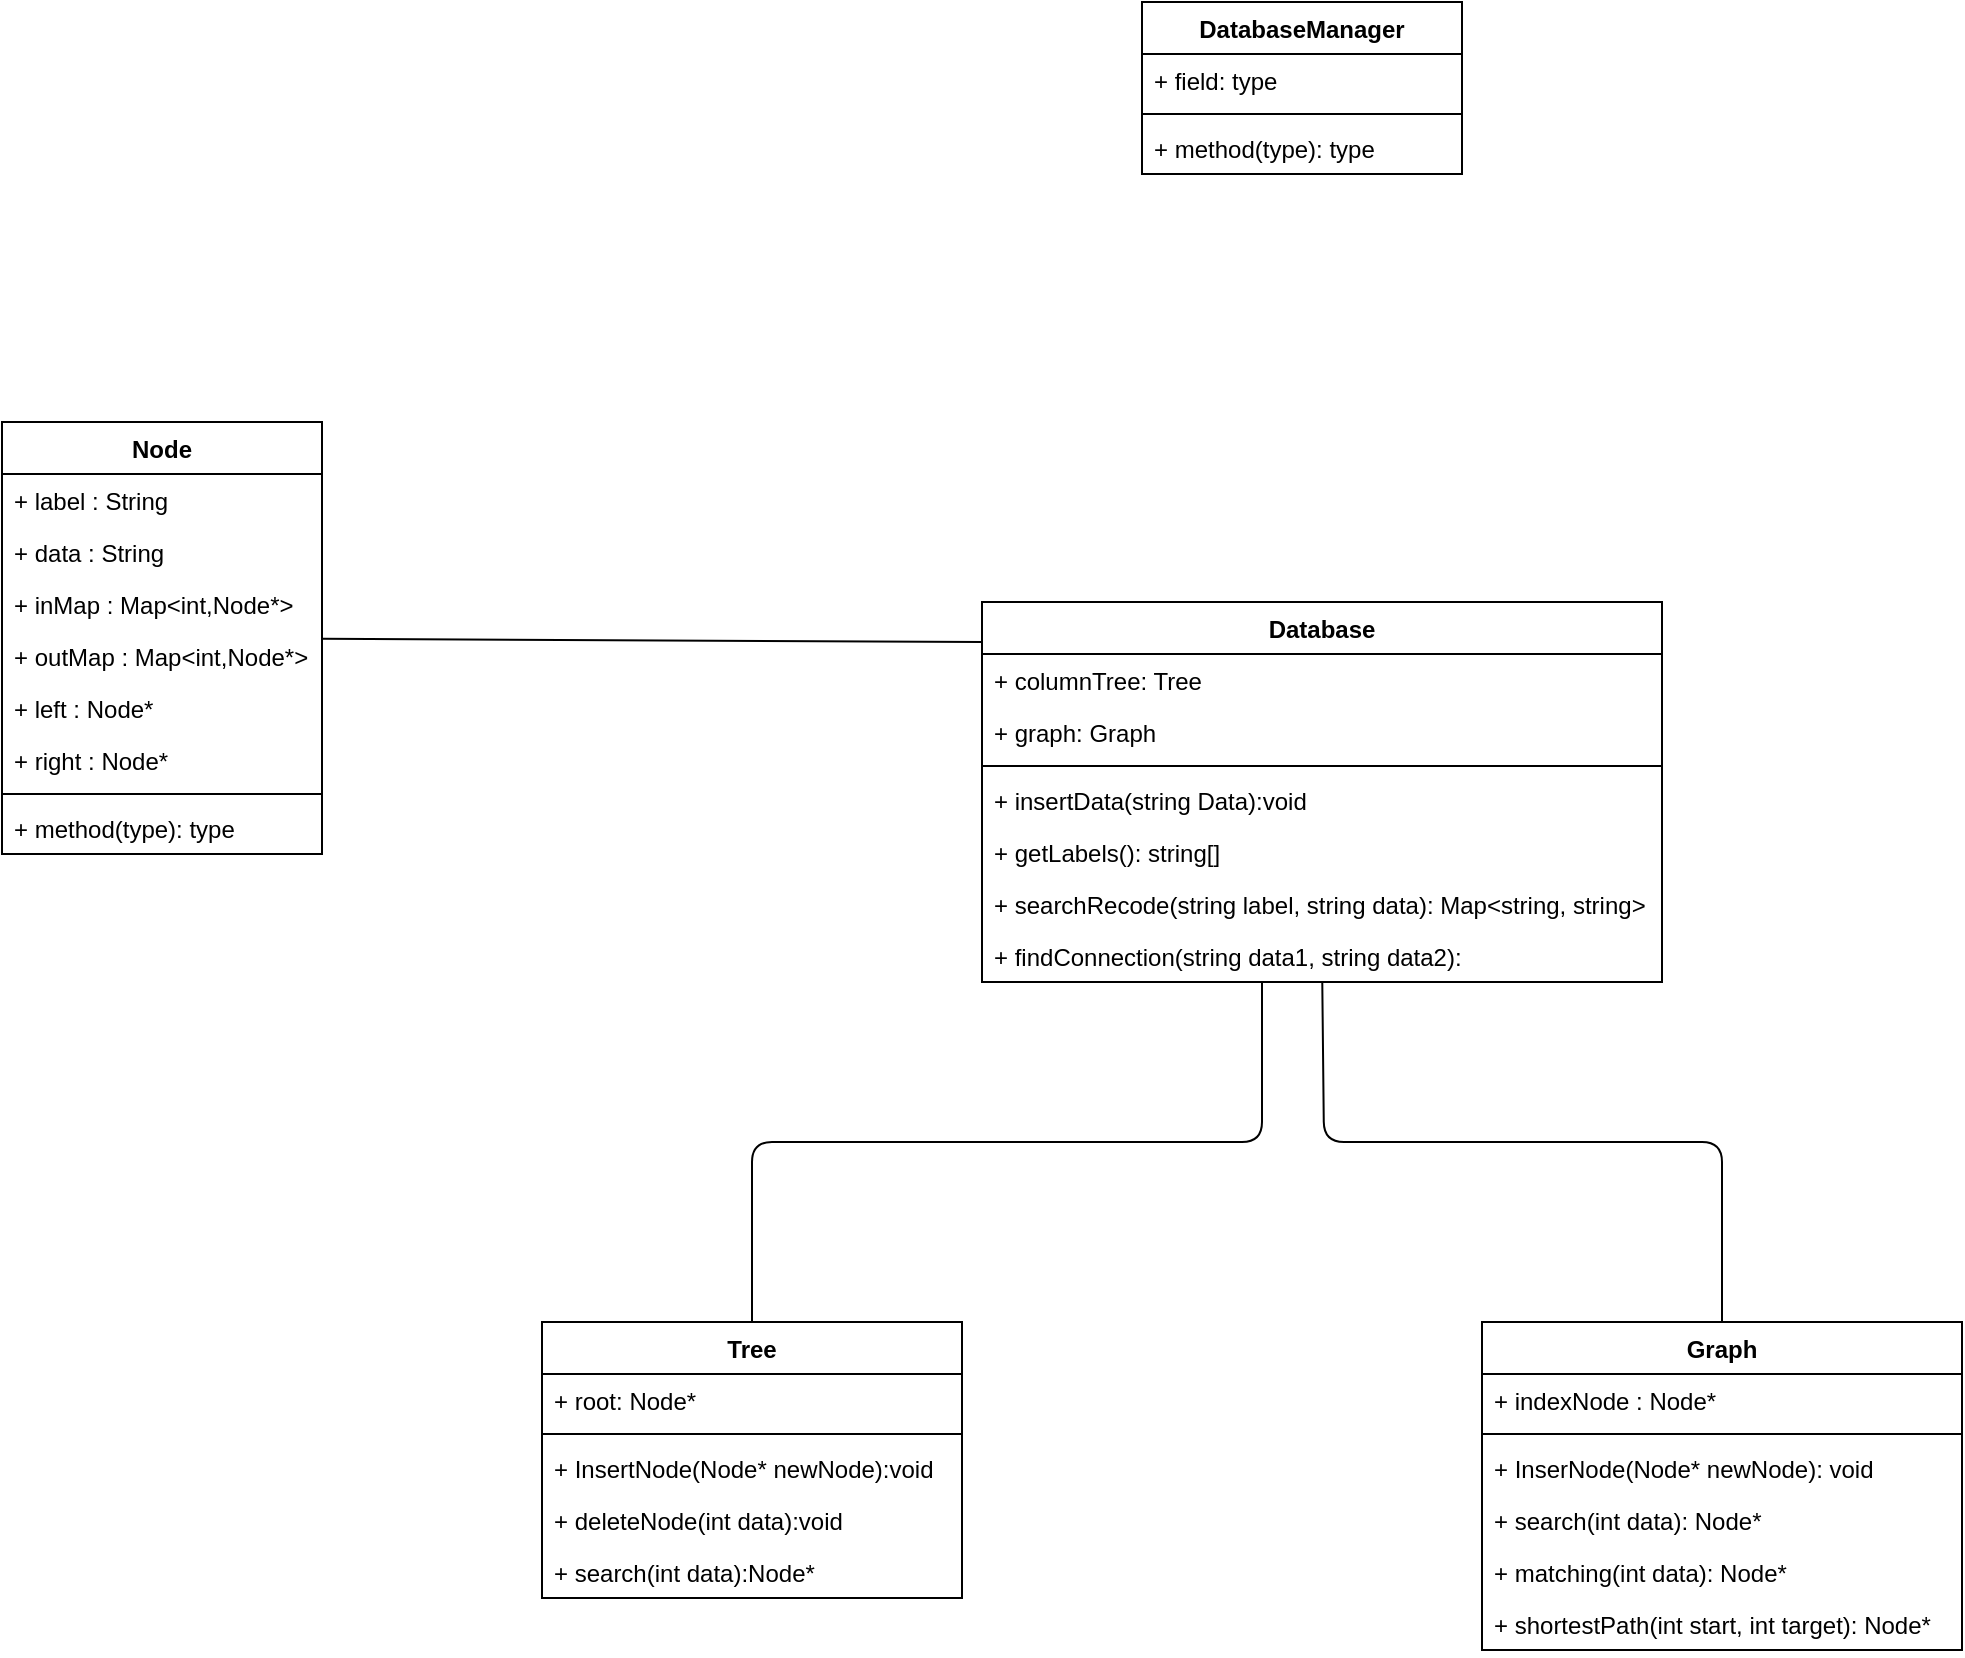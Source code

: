<mxfile version="13.9.9" type="device"><diagram id="C5RBs43oDa-KdzZeNtuy" name="Page-1"><mxGraphModel dx="2091" dy="1761" grid="1" gridSize="10" guides="1" tooltips="1" connect="1" arrows="1" fold="1" page="1" pageScale="1" pageWidth="827" pageHeight="1169" math="0" shadow="0"><root><mxCell id="WIyWlLk6GJQsqaUBKTNV-0"/><mxCell id="WIyWlLk6GJQsqaUBKTNV-1" parent="WIyWlLk6GJQsqaUBKTNV-0"/><mxCell id="JhPOSjOXJ-CTi52Ssi2G-0" value="Node" style="swimlane;fontStyle=1;align=center;verticalAlign=top;childLayout=stackLayout;horizontal=1;startSize=26;horizontalStack=0;resizeParent=1;resizeParentMax=0;resizeLast=0;collapsible=1;marginBottom=0;" vertex="1" parent="WIyWlLk6GJQsqaUBKTNV-1"><mxGeometry x="-510" y="-110" width="160" height="216" as="geometry"/></mxCell><mxCell id="JhPOSjOXJ-CTi52Ssi2G-1" value="+ label : String" style="text;strokeColor=none;fillColor=none;align=left;verticalAlign=top;spacingLeft=4;spacingRight=4;overflow=hidden;rotatable=0;points=[[0,0.5],[1,0.5]];portConstraint=eastwest;" vertex="1" parent="JhPOSjOXJ-CTi52Ssi2G-0"><mxGeometry y="26" width="160" height="26" as="geometry"/></mxCell><mxCell id="JhPOSjOXJ-CTi52Ssi2G-21" value="+ data : String" style="text;strokeColor=none;fillColor=none;align=left;verticalAlign=top;spacingLeft=4;spacingRight=4;overflow=hidden;rotatable=0;points=[[0,0.5],[1,0.5]];portConstraint=eastwest;" vertex="1" parent="JhPOSjOXJ-CTi52Ssi2G-0"><mxGeometry y="52" width="160" height="26" as="geometry"/></mxCell><mxCell id="JhPOSjOXJ-CTi52Ssi2G-22" value="+ inMap : Map&lt;int,Node*&gt;" style="text;strokeColor=none;fillColor=none;align=left;verticalAlign=top;spacingLeft=4;spacingRight=4;overflow=hidden;rotatable=0;points=[[0,0.5],[1,0.5]];portConstraint=eastwest;" vertex="1" parent="JhPOSjOXJ-CTi52Ssi2G-0"><mxGeometry y="78" width="160" height="26" as="geometry"/></mxCell><mxCell id="JhPOSjOXJ-CTi52Ssi2G-23" value="+ outMap : Map&lt;int,Node*&gt;" style="text;strokeColor=none;fillColor=none;align=left;verticalAlign=top;spacingLeft=4;spacingRight=4;overflow=hidden;rotatable=0;points=[[0,0.5],[1,0.5]];portConstraint=eastwest;" vertex="1" parent="JhPOSjOXJ-CTi52Ssi2G-0"><mxGeometry y="104" width="160" height="26" as="geometry"/></mxCell><mxCell id="JhPOSjOXJ-CTi52Ssi2G-25" value="+ left : Node*" style="text;strokeColor=none;fillColor=none;align=left;verticalAlign=top;spacingLeft=4;spacingRight=4;overflow=hidden;rotatable=0;points=[[0,0.5],[1,0.5]];portConstraint=eastwest;" vertex="1" parent="JhPOSjOXJ-CTi52Ssi2G-0"><mxGeometry y="130" width="160" height="26" as="geometry"/></mxCell><mxCell id="JhPOSjOXJ-CTi52Ssi2G-24" value="+ right : Node*" style="text;strokeColor=none;fillColor=none;align=left;verticalAlign=top;spacingLeft=4;spacingRight=4;overflow=hidden;rotatable=0;points=[[0,0.5],[1,0.5]];portConstraint=eastwest;" vertex="1" parent="JhPOSjOXJ-CTi52Ssi2G-0"><mxGeometry y="156" width="160" height="26" as="geometry"/></mxCell><mxCell id="JhPOSjOXJ-CTi52Ssi2G-2" value="" style="line;strokeWidth=1;fillColor=none;align=left;verticalAlign=middle;spacingTop=-1;spacingLeft=3;spacingRight=3;rotatable=0;labelPosition=right;points=[];portConstraint=eastwest;" vertex="1" parent="JhPOSjOXJ-CTi52Ssi2G-0"><mxGeometry y="182" width="160" height="8" as="geometry"/></mxCell><mxCell id="JhPOSjOXJ-CTi52Ssi2G-3" value="+ method(type): type" style="text;strokeColor=none;fillColor=none;align=left;verticalAlign=top;spacingLeft=4;spacingRight=4;overflow=hidden;rotatable=0;points=[[0,0.5],[1,0.5]];portConstraint=eastwest;" vertex="1" parent="JhPOSjOXJ-CTi52Ssi2G-0"><mxGeometry y="190" width="160" height="26" as="geometry"/></mxCell><mxCell id="JhPOSjOXJ-CTi52Ssi2G-4" value="Graph&#10;" style="swimlane;fontStyle=1;align=center;verticalAlign=top;childLayout=stackLayout;horizontal=1;startSize=26;horizontalStack=0;resizeParent=1;resizeParentMax=0;resizeLast=0;collapsible=1;marginBottom=0;" vertex="1" parent="WIyWlLk6GJQsqaUBKTNV-1"><mxGeometry x="230" y="340" width="240" height="164" as="geometry"/></mxCell><mxCell id="JhPOSjOXJ-CTi52Ssi2G-5" value="+ indexNode : Node*" style="text;strokeColor=none;fillColor=none;align=left;verticalAlign=top;spacingLeft=4;spacingRight=4;overflow=hidden;rotatable=0;points=[[0,0.5],[1,0.5]];portConstraint=eastwest;" vertex="1" parent="JhPOSjOXJ-CTi52Ssi2G-4"><mxGeometry y="26" width="240" height="26" as="geometry"/></mxCell><mxCell id="JhPOSjOXJ-CTi52Ssi2G-6" value="" style="line;strokeWidth=1;fillColor=none;align=left;verticalAlign=middle;spacingTop=-1;spacingLeft=3;spacingRight=3;rotatable=0;labelPosition=right;points=[];portConstraint=eastwest;" vertex="1" parent="JhPOSjOXJ-CTi52Ssi2G-4"><mxGeometry y="52" width="240" height="8" as="geometry"/></mxCell><mxCell id="JhPOSjOXJ-CTi52Ssi2G-7" value="+ InserNode(Node* newNode): void" style="text;strokeColor=none;fillColor=none;align=left;verticalAlign=top;spacingLeft=4;spacingRight=4;overflow=hidden;rotatable=0;points=[[0,0.5],[1,0.5]];portConstraint=eastwest;" vertex="1" parent="JhPOSjOXJ-CTi52Ssi2G-4"><mxGeometry y="60" width="240" height="26" as="geometry"/></mxCell><mxCell id="JhPOSjOXJ-CTi52Ssi2G-26" value="+ search(int data): Node*" style="text;strokeColor=none;fillColor=none;align=left;verticalAlign=top;spacingLeft=4;spacingRight=4;overflow=hidden;rotatable=0;points=[[0,0.5],[1,0.5]];portConstraint=eastwest;" vertex="1" parent="JhPOSjOXJ-CTi52Ssi2G-4"><mxGeometry y="86" width="240" height="26" as="geometry"/></mxCell><mxCell id="JhPOSjOXJ-CTi52Ssi2G-27" value="+ matching(int data): Node*" style="text;strokeColor=none;fillColor=none;align=left;verticalAlign=top;spacingLeft=4;spacingRight=4;overflow=hidden;rotatable=0;points=[[0,0.5],[1,0.5]];portConstraint=eastwest;" vertex="1" parent="JhPOSjOXJ-CTi52Ssi2G-4"><mxGeometry y="112" width="240" height="26" as="geometry"/></mxCell><mxCell id="JhPOSjOXJ-CTi52Ssi2G-28" value="+ shortestPath(int start, int target): Node*" style="text;strokeColor=none;fillColor=none;align=left;verticalAlign=top;spacingLeft=4;spacingRight=4;overflow=hidden;rotatable=0;points=[[0,0.5],[1,0.5]];portConstraint=eastwest;" vertex="1" parent="JhPOSjOXJ-CTi52Ssi2G-4"><mxGeometry y="138" width="240" height="26" as="geometry"/></mxCell><mxCell id="JhPOSjOXJ-CTi52Ssi2G-8" value="Tree&#10;" style="swimlane;fontStyle=1;align=center;verticalAlign=top;childLayout=stackLayout;horizontal=1;startSize=26;horizontalStack=0;resizeParent=1;resizeParentMax=0;resizeLast=0;collapsible=1;marginBottom=0;" vertex="1" parent="WIyWlLk6GJQsqaUBKTNV-1"><mxGeometry x="-240" y="340" width="210" height="138" as="geometry"/></mxCell><mxCell id="JhPOSjOXJ-CTi52Ssi2G-9" value="+ root: Node*" style="text;strokeColor=none;fillColor=none;align=left;verticalAlign=top;spacingLeft=4;spacingRight=4;overflow=hidden;rotatable=0;points=[[0,0.5],[1,0.5]];portConstraint=eastwest;" vertex="1" parent="JhPOSjOXJ-CTi52Ssi2G-8"><mxGeometry y="26" width="210" height="26" as="geometry"/></mxCell><mxCell id="JhPOSjOXJ-CTi52Ssi2G-10" value="" style="line;strokeWidth=1;fillColor=none;align=left;verticalAlign=middle;spacingTop=-1;spacingLeft=3;spacingRight=3;rotatable=0;labelPosition=right;points=[];portConstraint=eastwest;" vertex="1" parent="JhPOSjOXJ-CTi52Ssi2G-8"><mxGeometry y="52" width="210" height="8" as="geometry"/></mxCell><mxCell id="JhPOSjOXJ-CTi52Ssi2G-11" value="+ InsertNode(Node* newNode):void" style="text;strokeColor=none;fillColor=none;align=left;verticalAlign=top;spacingLeft=4;spacingRight=4;overflow=hidden;rotatable=0;points=[[0,0.5],[1,0.5]];portConstraint=eastwest;" vertex="1" parent="JhPOSjOXJ-CTi52Ssi2G-8"><mxGeometry y="60" width="210" height="26" as="geometry"/></mxCell><mxCell id="JhPOSjOXJ-CTi52Ssi2G-30" value="+ deleteNode(int data):void" style="text;strokeColor=none;fillColor=none;align=left;verticalAlign=top;spacingLeft=4;spacingRight=4;overflow=hidden;rotatable=0;points=[[0,0.5],[1,0.5]];portConstraint=eastwest;" vertex="1" parent="JhPOSjOXJ-CTi52Ssi2G-8"><mxGeometry y="86" width="210" height="26" as="geometry"/></mxCell><mxCell id="JhPOSjOXJ-CTi52Ssi2G-31" value="+ search(int data):Node*" style="text;strokeColor=none;fillColor=none;align=left;verticalAlign=top;spacingLeft=4;spacingRight=4;overflow=hidden;rotatable=0;points=[[0,0.5],[1,0.5]];portConstraint=eastwest;" vertex="1" parent="JhPOSjOXJ-CTi52Ssi2G-8"><mxGeometry y="112" width="210" height="26" as="geometry"/></mxCell><mxCell id="JhPOSjOXJ-CTi52Ssi2G-12" value="Database" style="swimlane;fontStyle=1;align=center;verticalAlign=top;childLayout=stackLayout;horizontal=1;startSize=26;horizontalStack=0;resizeParent=1;resizeParentMax=0;resizeLast=0;collapsible=1;marginBottom=0;" vertex="1" parent="WIyWlLk6GJQsqaUBKTNV-1"><mxGeometry x="-20" y="-20" width="340" height="190" as="geometry"/></mxCell><mxCell id="JhPOSjOXJ-CTi52Ssi2G-13" value="+ columnTree: Tree" style="text;strokeColor=none;fillColor=none;align=left;verticalAlign=top;spacingLeft=4;spacingRight=4;overflow=hidden;rotatable=0;points=[[0,0.5],[1,0.5]];portConstraint=eastwest;" vertex="1" parent="JhPOSjOXJ-CTi52Ssi2G-12"><mxGeometry y="26" width="340" height="26" as="geometry"/></mxCell><mxCell id="JhPOSjOXJ-CTi52Ssi2G-32" value="+ graph: Graph" style="text;strokeColor=none;fillColor=none;align=left;verticalAlign=top;spacingLeft=4;spacingRight=4;overflow=hidden;rotatable=0;points=[[0,0.5],[1,0.5]];portConstraint=eastwest;" vertex="1" parent="JhPOSjOXJ-CTi52Ssi2G-12"><mxGeometry y="52" width="340" height="26" as="geometry"/></mxCell><mxCell id="JhPOSjOXJ-CTi52Ssi2G-14" value="" style="line;strokeWidth=1;fillColor=none;align=left;verticalAlign=middle;spacingTop=-1;spacingLeft=3;spacingRight=3;rotatable=0;labelPosition=right;points=[];portConstraint=eastwest;" vertex="1" parent="JhPOSjOXJ-CTi52Ssi2G-12"><mxGeometry y="78" width="340" height="8" as="geometry"/></mxCell><mxCell id="JhPOSjOXJ-CTi52Ssi2G-15" value="+ insertData(string Data):void" style="text;strokeColor=none;fillColor=none;align=left;verticalAlign=top;spacingLeft=4;spacingRight=4;overflow=hidden;rotatable=0;points=[[0,0.5],[1,0.5]];portConstraint=eastwest;" vertex="1" parent="JhPOSjOXJ-CTi52Ssi2G-12"><mxGeometry y="86" width="340" height="26" as="geometry"/></mxCell><mxCell id="JhPOSjOXJ-CTi52Ssi2G-33" value="+ getLabels(): string[]" style="text;strokeColor=none;fillColor=none;align=left;verticalAlign=top;spacingLeft=4;spacingRight=4;overflow=hidden;rotatable=0;points=[[0,0.5],[1,0.5]];portConstraint=eastwest;" vertex="1" parent="JhPOSjOXJ-CTi52Ssi2G-12"><mxGeometry y="112" width="340" height="26" as="geometry"/></mxCell><mxCell id="JhPOSjOXJ-CTi52Ssi2G-34" value="+ searchRecode(string label, string data): Map&lt;string, string&gt;&#10;" style="text;strokeColor=none;fillColor=none;align=left;verticalAlign=top;spacingLeft=4;spacingRight=4;overflow=hidden;rotatable=0;points=[[0,0.5],[1,0.5]];portConstraint=eastwest;" vertex="1" parent="JhPOSjOXJ-CTi52Ssi2G-12"><mxGeometry y="138" width="340" height="26" as="geometry"/></mxCell><mxCell id="JhPOSjOXJ-CTi52Ssi2G-35" value="+ findConnection(string data1, string data2):" style="text;strokeColor=none;fillColor=none;align=left;verticalAlign=top;spacingLeft=4;spacingRight=4;overflow=hidden;rotatable=0;points=[[0,0.5],[1,0.5]];portConstraint=eastwest;" vertex="1" parent="JhPOSjOXJ-CTi52Ssi2G-12"><mxGeometry y="164" width="340" height="26" as="geometry"/></mxCell><mxCell id="JhPOSjOXJ-CTi52Ssi2G-16" value="DatabaseManager" style="swimlane;fontStyle=1;align=center;verticalAlign=top;childLayout=stackLayout;horizontal=1;startSize=26;horizontalStack=0;resizeParent=1;resizeParentMax=0;resizeLast=0;collapsible=1;marginBottom=0;" vertex="1" parent="WIyWlLk6GJQsqaUBKTNV-1"><mxGeometry x="60" y="-320" width="160" height="86" as="geometry"/></mxCell><mxCell id="JhPOSjOXJ-CTi52Ssi2G-17" value="+ field: type" style="text;strokeColor=none;fillColor=none;align=left;verticalAlign=top;spacingLeft=4;spacingRight=4;overflow=hidden;rotatable=0;points=[[0,0.5],[1,0.5]];portConstraint=eastwest;" vertex="1" parent="JhPOSjOXJ-CTi52Ssi2G-16"><mxGeometry y="26" width="160" height="26" as="geometry"/></mxCell><mxCell id="JhPOSjOXJ-CTi52Ssi2G-18" value="" style="line;strokeWidth=1;fillColor=none;align=left;verticalAlign=middle;spacingTop=-1;spacingLeft=3;spacingRight=3;rotatable=0;labelPosition=right;points=[];portConstraint=eastwest;" vertex="1" parent="JhPOSjOXJ-CTi52Ssi2G-16"><mxGeometry y="52" width="160" height="8" as="geometry"/></mxCell><mxCell id="JhPOSjOXJ-CTi52Ssi2G-19" value="+ method(type): type" style="text;strokeColor=none;fillColor=none;align=left;verticalAlign=top;spacingLeft=4;spacingRight=4;overflow=hidden;rotatable=0;points=[[0,0.5],[1,0.5]];portConstraint=eastwest;" vertex="1" parent="JhPOSjOXJ-CTi52Ssi2G-16"><mxGeometry y="60" width="160" height="26" as="geometry"/></mxCell><mxCell id="JhPOSjOXJ-CTi52Ssi2G-36" value="" style="endArrow=none;html=1;" edge="1" parent="WIyWlLk6GJQsqaUBKTNV-1" source="JhPOSjOXJ-CTi52Ssi2G-0"><mxGeometry width="50" height="50" relative="1" as="geometry"><mxPoint x="-70" y="50" as="sourcePoint"/><mxPoint x="-20" as="targetPoint"/></mxGeometry></mxCell><mxCell id="JhPOSjOXJ-CTi52Ssi2G-37" value="" style="endArrow=none;html=1;exitX=0.5;exitY=0;exitDx=0;exitDy=0;" edge="1" parent="WIyWlLk6GJQsqaUBKTNV-1" source="JhPOSjOXJ-CTi52Ssi2G-8"><mxGeometry width="50" height="50" relative="1" as="geometry"><mxPoint x="70" y="220" as="sourcePoint"/><mxPoint x="120" y="170" as="targetPoint"/><Array as="points"><mxPoint x="-135" y="250"/><mxPoint x="120" y="250"/></Array></mxGeometry></mxCell><mxCell id="JhPOSjOXJ-CTi52Ssi2G-38" value="" style="endArrow=none;html=1;exitX=0.5;exitY=0;exitDx=0;exitDy=0;" edge="1" parent="WIyWlLk6GJQsqaUBKTNV-1" source="JhPOSjOXJ-CTi52Ssi2G-4" target="JhPOSjOXJ-CTi52Ssi2G-35"><mxGeometry width="50" height="50" relative="1" as="geometry"><mxPoint x="150" y="230" as="sourcePoint"/><mxPoint x="200" y="180" as="targetPoint"/><Array as="points"><mxPoint x="350" y="250"/><mxPoint x="151" y="250"/></Array></mxGeometry></mxCell></root></mxGraphModel></diagram></mxfile>